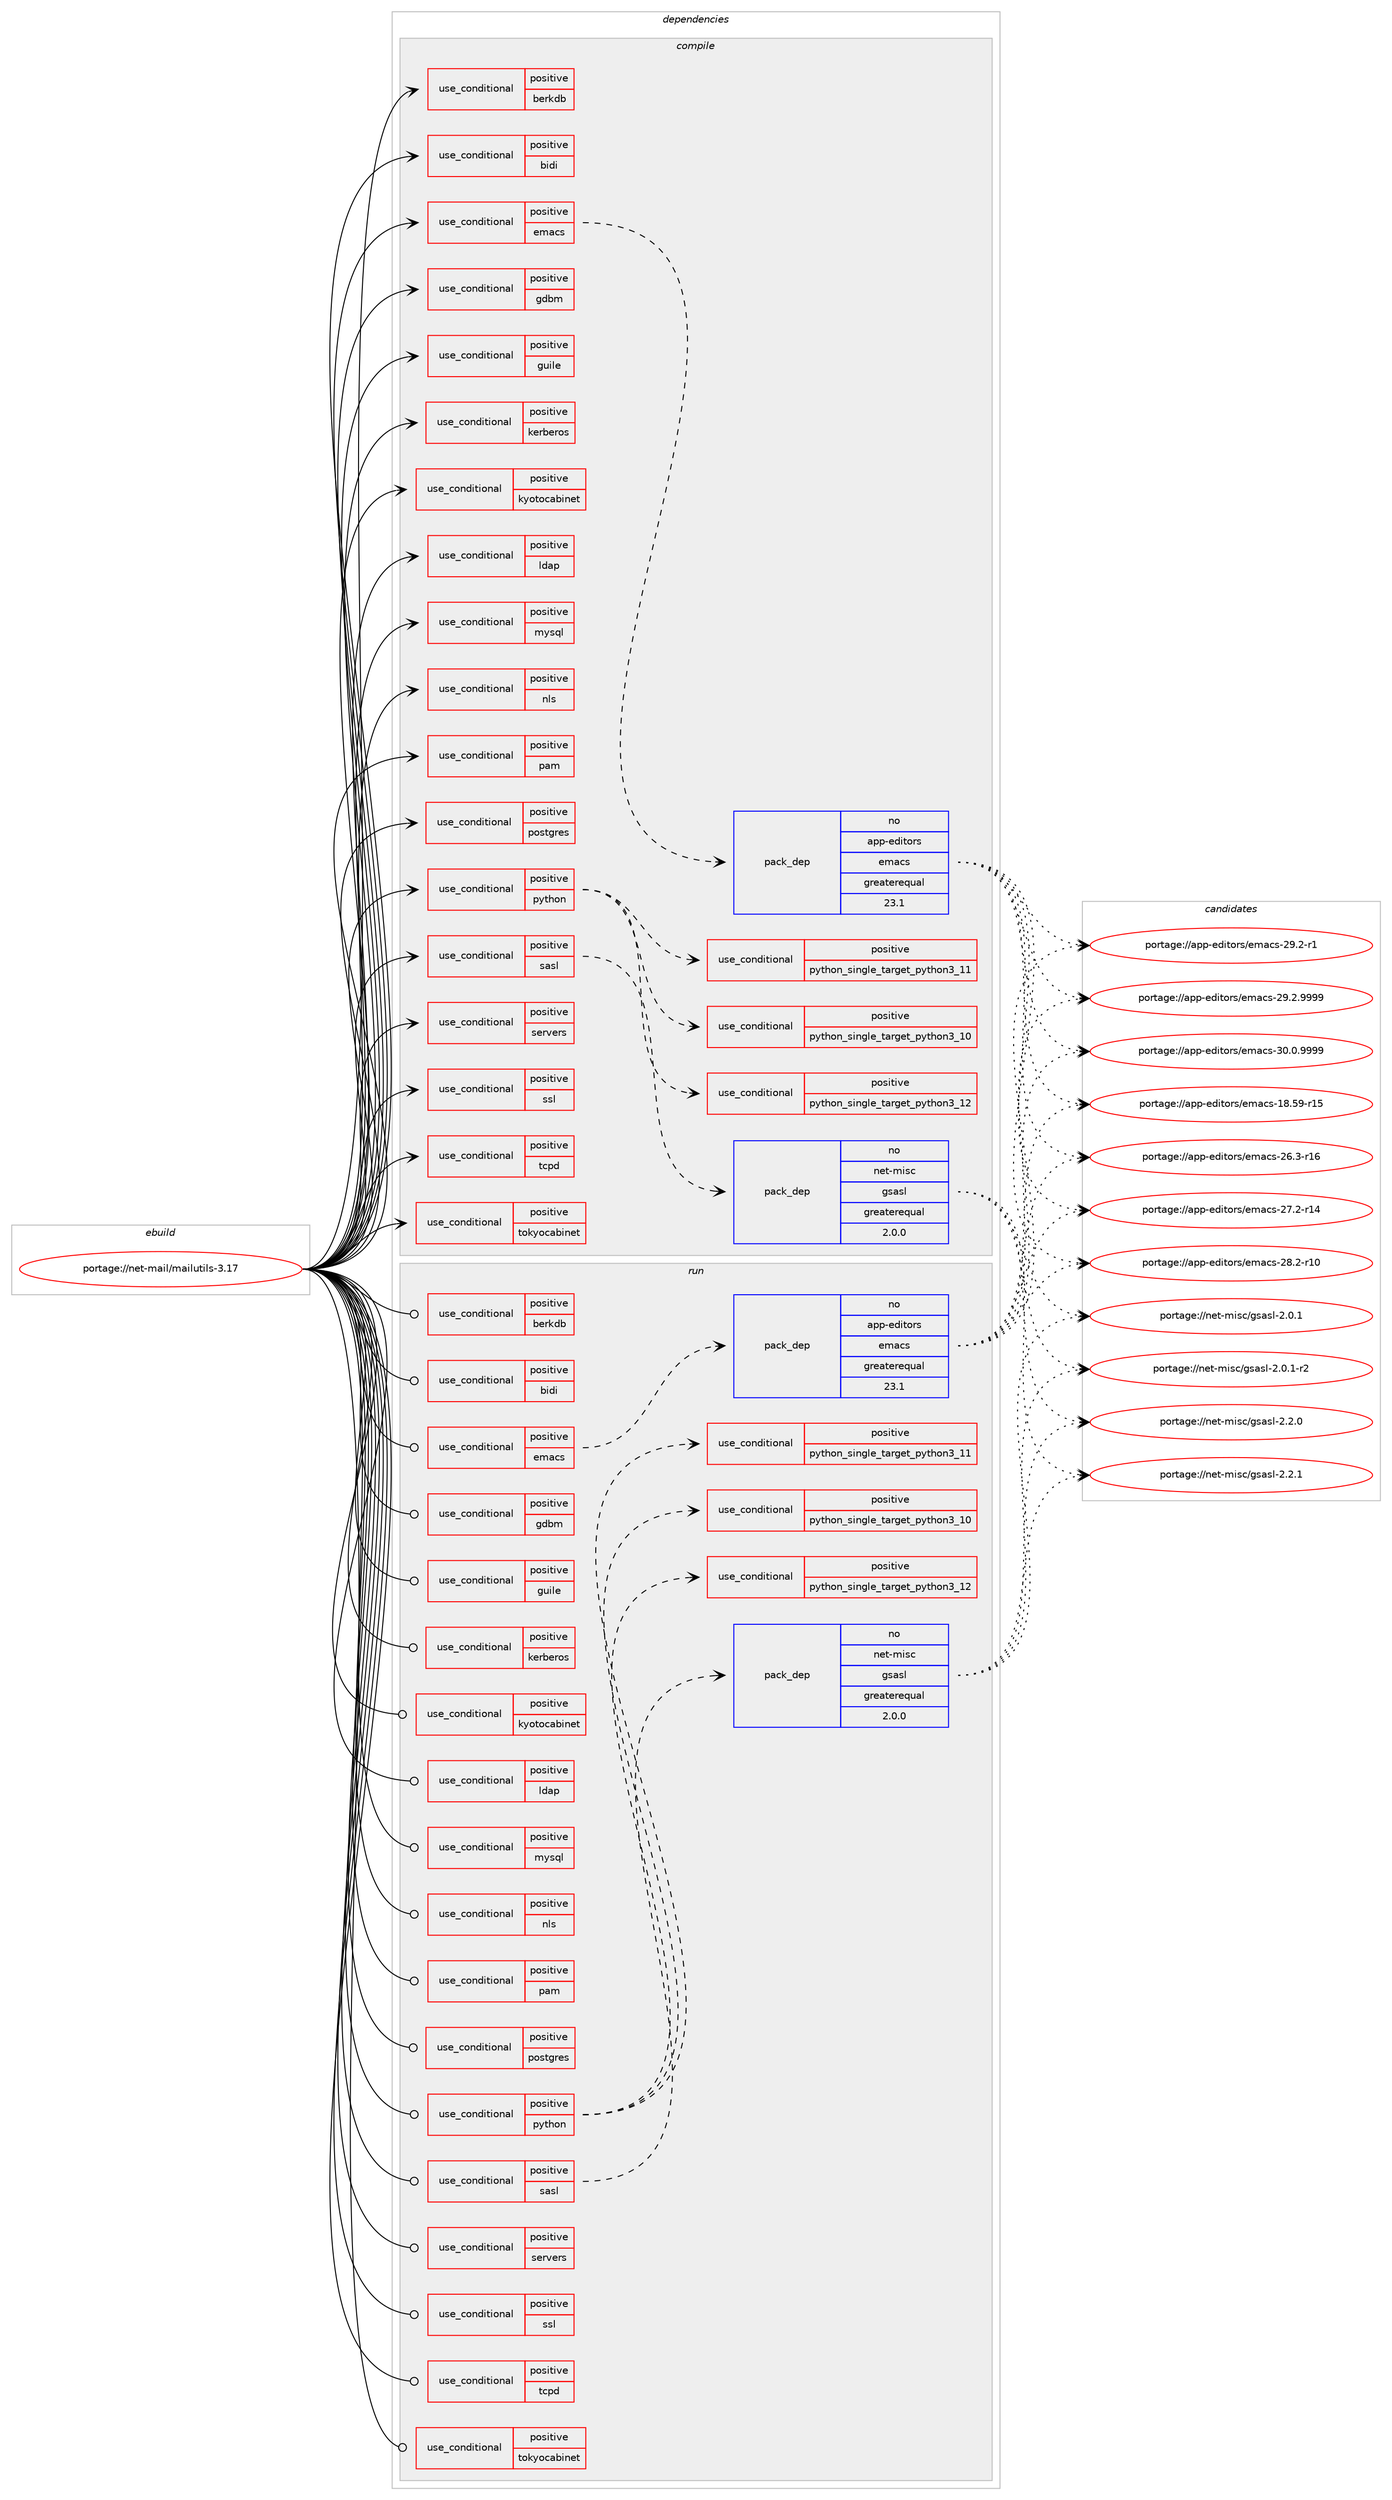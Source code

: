 digraph prolog {

# *************
# Graph options
# *************

newrank=true;
concentrate=true;
compound=true;
graph [rankdir=LR,fontname=Helvetica,fontsize=10,ranksep=1.5];#, ranksep=2.5, nodesep=0.2];
edge  [arrowhead=vee];
node  [fontname=Helvetica,fontsize=10];

# **********
# The ebuild
# **********

subgraph cluster_leftcol {
color=gray;
rank=same;
label=<<i>ebuild</i>>;
id [label="portage://net-mail/mailutils-3.17", color=red, width=4, href="../net-mail/mailutils-3.17.svg"];
}

# ****************
# The dependencies
# ****************

subgraph cluster_midcol {
color=gray;
label=<<i>dependencies</i>>;
subgraph cluster_compile {
fillcolor="#eeeeee";
style=filled;
label=<<i>compile</i>>;
subgraph cond2874 {
dependency4408 [label=<<TABLE BORDER="0" CELLBORDER="1" CELLSPACING="0" CELLPADDING="4"><TR><TD ROWSPAN="3" CELLPADDING="10">use_conditional</TD></TR><TR><TD>positive</TD></TR><TR><TD>berkdb</TD></TR></TABLE>>, shape=none, color=red];
# *** BEGIN UNKNOWN DEPENDENCY TYPE (TODO) ***
# dependency4408 -> package_dependency(portage://net-mail/mailutils-3.17,install,no,sys-libs,db,none,[,,],any_same_slot,[])
# *** END UNKNOWN DEPENDENCY TYPE (TODO) ***

}
id:e -> dependency4408:w [weight=20,style="solid",arrowhead="vee"];
subgraph cond2875 {
dependency4409 [label=<<TABLE BORDER="0" CELLBORDER="1" CELLSPACING="0" CELLPADDING="4"><TR><TD ROWSPAN="3" CELLPADDING="10">use_conditional</TD></TR><TR><TD>positive</TD></TR><TR><TD>bidi</TD></TR></TABLE>>, shape=none, color=red];
# *** BEGIN UNKNOWN DEPENDENCY TYPE (TODO) ***
# dependency4409 -> package_dependency(portage://net-mail/mailutils-3.17,install,no,dev-libs,fribidi,none,[,,],[],[])
# *** END UNKNOWN DEPENDENCY TYPE (TODO) ***

}
id:e -> dependency4409:w [weight=20,style="solid",arrowhead="vee"];
subgraph cond2876 {
dependency4410 [label=<<TABLE BORDER="0" CELLBORDER="1" CELLSPACING="0" CELLPADDING="4"><TR><TD ROWSPAN="3" CELLPADDING="10">use_conditional</TD></TR><TR><TD>positive</TD></TR><TR><TD>emacs</TD></TR></TABLE>>, shape=none, color=red];
subgraph pack1484 {
dependency4411 [label=<<TABLE BORDER="0" CELLBORDER="1" CELLSPACING="0" CELLPADDING="4" WIDTH="220"><TR><TD ROWSPAN="6" CELLPADDING="30">pack_dep</TD></TR><TR><TD WIDTH="110">no</TD></TR><TR><TD>app-editors</TD></TR><TR><TD>emacs</TD></TR><TR><TD>greaterequal</TD></TR><TR><TD>23.1</TD></TR></TABLE>>, shape=none, color=blue];
}
dependency4410:e -> dependency4411:w [weight=20,style="dashed",arrowhead="vee"];
}
id:e -> dependency4410:w [weight=20,style="solid",arrowhead="vee"];
subgraph cond2877 {
dependency4412 [label=<<TABLE BORDER="0" CELLBORDER="1" CELLSPACING="0" CELLPADDING="4"><TR><TD ROWSPAN="3" CELLPADDING="10">use_conditional</TD></TR><TR><TD>positive</TD></TR><TR><TD>gdbm</TD></TR></TABLE>>, shape=none, color=red];
# *** BEGIN UNKNOWN DEPENDENCY TYPE (TODO) ***
# dependency4412 -> package_dependency(portage://net-mail/mailutils-3.17,install,no,sys-libs,gdbm,none,[,,],any_same_slot,[])
# *** END UNKNOWN DEPENDENCY TYPE (TODO) ***

}
id:e -> dependency4412:w [weight=20,style="solid",arrowhead="vee"];
subgraph cond2878 {
dependency4413 [label=<<TABLE BORDER="0" CELLBORDER="1" CELLSPACING="0" CELLPADDING="4"><TR><TD ROWSPAN="3" CELLPADDING="10">use_conditional</TD></TR><TR><TD>positive</TD></TR><TR><TD>guile</TD></TR></TABLE>>, shape=none, color=red];
# *** BEGIN UNKNOWN DEPENDENCY TYPE (TODO) ***
# dependency4413 -> package_dependency(portage://net-mail/mailutils-3.17,install,no,dev-scheme,guile,none,[,,],[slot(12),subslot(2.2-1)],[])
# *** END UNKNOWN DEPENDENCY TYPE (TODO) ***

}
id:e -> dependency4413:w [weight=20,style="solid",arrowhead="vee"];
subgraph cond2879 {
dependency4414 [label=<<TABLE BORDER="0" CELLBORDER="1" CELLSPACING="0" CELLPADDING="4"><TR><TD ROWSPAN="3" CELLPADDING="10">use_conditional</TD></TR><TR><TD>positive</TD></TR><TR><TD>kerberos</TD></TR></TABLE>>, shape=none, color=red];
# *** BEGIN UNKNOWN DEPENDENCY TYPE (TODO) ***
# dependency4414 -> package_dependency(portage://net-mail/mailutils-3.17,install,no,virtual,krb5,none,[,,],[],[])
# *** END UNKNOWN DEPENDENCY TYPE (TODO) ***

}
id:e -> dependency4414:w [weight=20,style="solid",arrowhead="vee"];
subgraph cond2880 {
dependency4415 [label=<<TABLE BORDER="0" CELLBORDER="1" CELLSPACING="0" CELLPADDING="4"><TR><TD ROWSPAN="3" CELLPADDING="10">use_conditional</TD></TR><TR><TD>positive</TD></TR><TR><TD>kyotocabinet</TD></TR></TABLE>>, shape=none, color=red];
# *** BEGIN UNKNOWN DEPENDENCY TYPE (TODO) ***
# dependency4415 -> package_dependency(portage://net-mail/mailutils-3.17,install,no,dev-db,kyotocabinet,none,[,,],[],[])
# *** END UNKNOWN DEPENDENCY TYPE (TODO) ***

}
id:e -> dependency4415:w [weight=20,style="solid",arrowhead="vee"];
subgraph cond2881 {
dependency4416 [label=<<TABLE BORDER="0" CELLBORDER="1" CELLSPACING="0" CELLPADDING="4"><TR><TD ROWSPAN="3" CELLPADDING="10">use_conditional</TD></TR><TR><TD>positive</TD></TR><TR><TD>ldap</TD></TR></TABLE>>, shape=none, color=red];
# *** BEGIN UNKNOWN DEPENDENCY TYPE (TODO) ***
# dependency4416 -> package_dependency(portage://net-mail/mailutils-3.17,install,no,net-nds,openldap,none,[,,],any_same_slot,[])
# *** END UNKNOWN DEPENDENCY TYPE (TODO) ***

}
id:e -> dependency4416:w [weight=20,style="solid",arrowhead="vee"];
subgraph cond2882 {
dependency4417 [label=<<TABLE BORDER="0" CELLBORDER="1" CELLSPACING="0" CELLPADDING="4"><TR><TD ROWSPAN="3" CELLPADDING="10">use_conditional</TD></TR><TR><TD>positive</TD></TR><TR><TD>mysql</TD></TR></TABLE>>, shape=none, color=red];
# *** BEGIN UNKNOWN DEPENDENCY TYPE (TODO) ***
# dependency4417 -> package_dependency(portage://net-mail/mailutils-3.17,install,no,dev-db,mysql-connector-c,none,[,,],any_same_slot,[])
# *** END UNKNOWN DEPENDENCY TYPE (TODO) ***

}
id:e -> dependency4417:w [weight=20,style="solid",arrowhead="vee"];
subgraph cond2883 {
dependency4418 [label=<<TABLE BORDER="0" CELLBORDER="1" CELLSPACING="0" CELLPADDING="4"><TR><TD ROWSPAN="3" CELLPADDING="10">use_conditional</TD></TR><TR><TD>positive</TD></TR><TR><TD>nls</TD></TR></TABLE>>, shape=none, color=red];
# *** BEGIN UNKNOWN DEPENDENCY TYPE (TODO) ***
# dependency4418 -> package_dependency(portage://net-mail/mailutils-3.17,install,no,sys-devel,gettext,none,[,,],[],[])
# *** END UNKNOWN DEPENDENCY TYPE (TODO) ***

}
id:e -> dependency4418:w [weight=20,style="solid",arrowhead="vee"];
subgraph cond2884 {
dependency4419 [label=<<TABLE BORDER="0" CELLBORDER="1" CELLSPACING="0" CELLPADDING="4"><TR><TD ROWSPAN="3" CELLPADDING="10">use_conditional</TD></TR><TR><TD>positive</TD></TR><TR><TD>pam</TD></TR></TABLE>>, shape=none, color=red];
# *** BEGIN UNKNOWN DEPENDENCY TYPE (TODO) ***
# dependency4419 -> package_dependency(portage://net-mail/mailutils-3.17,install,no,sys-libs,pam,none,[,,],any_same_slot,[])
# *** END UNKNOWN DEPENDENCY TYPE (TODO) ***

}
id:e -> dependency4419:w [weight=20,style="solid",arrowhead="vee"];
subgraph cond2885 {
dependency4420 [label=<<TABLE BORDER="0" CELLBORDER="1" CELLSPACING="0" CELLPADDING="4"><TR><TD ROWSPAN="3" CELLPADDING="10">use_conditional</TD></TR><TR><TD>positive</TD></TR><TR><TD>postgres</TD></TR></TABLE>>, shape=none, color=red];
# *** BEGIN UNKNOWN DEPENDENCY TYPE (TODO) ***
# dependency4420 -> package_dependency(portage://net-mail/mailutils-3.17,install,no,dev-db,postgresql,none,[,,],any_same_slot,[])
# *** END UNKNOWN DEPENDENCY TYPE (TODO) ***

}
id:e -> dependency4420:w [weight=20,style="solid",arrowhead="vee"];
subgraph cond2886 {
dependency4421 [label=<<TABLE BORDER="0" CELLBORDER="1" CELLSPACING="0" CELLPADDING="4"><TR><TD ROWSPAN="3" CELLPADDING="10">use_conditional</TD></TR><TR><TD>positive</TD></TR><TR><TD>python</TD></TR></TABLE>>, shape=none, color=red];
subgraph cond2887 {
dependency4422 [label=<<TABLE BORDER="0" CELLBORDER="1" CELLSPACING="0" CELLPADDING="4"><TR><TD ROWSPAN="3" CELLPADDING="10">use_conditional</TD></TR><TR><TD>positive</TD></TR><TR><TD>python_single_target_python3_10</TD></TR></TABLE>>, shape=none, color=red];
# *** BEGIN UNKNOWN DEPENDENCY TYPE (TODO) ***
# dependency4422 -> package_dependency(portage://net-mail/mailutils-3.17,install,no,dev-lang,python,none,[,,],[slot(3.10)],[])
# *** END UNKNOWN DEPENDENCY TYPE (TODO) ***

}
dependency4421:e -> dependency4422:w [weight=20,style="dashed",arrowhead="vee"];
subgraph cond2888 {
dependency4423 [label=<<TABLE BORDER="0" CELLBORDER="1" CELLSPACING="0" CELLPADDING="4"><TR><TD ROWSPAN="3" CELLPADDING="10">use_conditional</TD></TR><TR><TD>positive</TD></TR><TR><TD>python_single_target_python3_11</TD></TR></TABLE>>, shape=none, color=red];
# *** BEGIN UNKNOWN DEPENDENCY TYPE (TODO) ***
# dependency4423 -> package_dependency(portage://net-mail/mailutils-3.17,install,no,dev-lang,python,none,[,,],[slot(3.11)],[])
# *** END UNKNOWN DEPENDENCY TYPE (TODO) ***

}
dependency4421:e -> dependency4423:w [weight=20,style="dashed",arrowhead="vee"];
subgraph cond2889 {
dependency4424 [label=<<TABLE BORDER="0" CELLBORDER="1" CELLSPACING="0" CELLPADDING="4"><TR><TD ROWSPAN="3" CELLPADDING="10">use_conditional</TD></TR><TR><TD>positive</TD></TR><TR><TD>python_single_target_python3_12</TD></TR></TABLE>>, shape=none, color=red];
# *** BEGIN UNKNOWN DEPENDENCY TYPE (TODO) ***
# dependency4424 -> package_dependency(portage://net-mail/mailutils-3.17,install,no,dev-lang,python,none,[,,],[slot(3.12)],[])
# *** END UNKNOWN DEPENDENCY TYPE (TODO) ***

}
dependency4421:e -> dependency4424:w [weight=20,style="dashed",arrowhead="vee"];
}
id:e -> dependency4421:w [weight=20,style="solid",arrowhead="vee"];
subgraph cond2890 {
dependency4425 [label=<<TABLE BORDER="0" CELLBORDER="1" CELLSPACING="0" CELLPADDING="4"><TR><TD ROWSPAN="3" CELLPADDING="10">use_conditional</TD></TR><TR><TD>positive</TD></TR><TR><TD>sasl</TD></TR></TABLE>>, shape=none, color=red];
subgraph pack1485 {
dependency4426 [label=<<TABLE BORDER="0" CELLBORDER="1" CELLSPACING="0" CELLPADDING="4" WIDTH="220"><TR><TD ROWSPAN="6" CELLPADDING="30">pack_dep</TD></TR><TR><TD WIDTH="110">no</TD></TR><TR><TD>net-misc</TD></TR><TR><TD>gsasl</TD></TR><TR><TD>greaterequal</TD></TR><TR><TD>2.0.0</TD></TR></TABLE>>, shape=none, color=blue];
}
dependency4425:e -> dependency4426:w [weight=20,style="dashed",arrowhead="vee"];
}
id:e -> dependency4425:w [weight=20,style="solid",arrowhead="vee"];
subgraph cond2891 {
dependency4427 [label=<<TABLE BORDER="0" CELLBORDER="1" CELLSPACING="0" CELLPADDING="4"><TR><TD ROWSPAN="3" CELLPADDING="10">use_conditional</TD></TR><TR><TD>positive</TD></TR><TR><TD>servers</TD></TR></TABLE>>, shape=none, color=red];
# *** BEGIN UNKNOWN DEPENDENCY TYPE (TODO) ***
# dependency4427 -> package_dependency(portage://net-mail/mailutils-3.17,install,no,virtual,libiconv,none,[,,],[],[])
# *** END UNKNOWN DEPENDENCY TYPE (TODO) ***

# *** BEGIN UNKNOWN DEPENDENCY TYPE (TODO) ***
# dependency4427 -> package_dependency(portage://net-mail/mailutils-3.17,install,no,dev-libs,libunistring,none,[,,],any_same_slot,[])
# *** END UNKNOWN DEPENDENCY TYPE (TODO) ***

}
id:e -> dependency4427:w [weight=20,style="solid",arrowhead="vee"];
subgraph cond2892 {
dependency4428 [label=<<TABLE BORDER="0" CELLBORDER="1" CELLSPACING="0" CELLPADDING="4"><TR><TD ROWSPAN="3" CELLPADDING="10">use_conditional</TD></TR><TR><TD>positive</TD></TR><TR><TD>ssl</TD></TR></TABLE>>, shape=none, color=red];
# *** BEGIN UNKNOWN DEPENDENCY TYPE (TODO) ***
# dependency4428 -> package_dependency(portage://net-mail/mailutils-3.17,install,no,net-libs,gnutls,none,[,,],any_same_slot,[])
# *** END UNKNOWN DEPENDENCY TYPE (TODO) ***

}
id:e -> dependency4428:w [weight=20,style="solid",arrowhead="vee"];
subgraph cond2893 {
dependency4429 [label=<<TABLE BORDER="0" CELLBORDER="1" CELLSPACING="0" CELLPADDING="4"><TR><TD ROWSPAN="3" CELLPADDING="10">use_conditional</TD></TR><TR><TD>positive</TD></TR><TR><TD>tcpd</TD></TR></TABLE>>, shape=none, color=red];
# *** BEGIN UNKNOWN DEPENDENCY TYPE (TODO) ***
# dependency4429 -> package_dependency(portage://net-mail/mailutils-3.17,install,no,sys-apps,tcp-wrappers,none,[,,],[],[])
# *** END UNKNOWN DEPENDENCY TYPE (TODO) ***

}
id:e -> dependency4429:w [weight=20,style="solid",arrowhead="vee"];
subgraph cond2894 {
dependency4430 [label=<<TABLE BORDER="0" CELLBORDER="1" CELLSPACING="0" CELLPADDING="4"><TR><TD ROWSPAN="3" CELLPADDING="10">use_conditional</TD></TR><TR><TD>positive</TD></TR><TR><TD>tokyocabinet</TD></TR></TABLE>>, shape=none, color=red];
# *** BEGIN UNKNOWN DEPENDENCY TYPE (TODO) ***
# dependency4430 -> package_dependency(portage://net-mail/mailutils-3.17,install,no,dev-db,tokyocabinet,none,[,,],[],[])
# *** END UNKNOWN DEPENDENCY TYPE (TODO) ***

}
id:e -> dependency4430:w [weight=20,style="solid",arrowhead="vee"];
# *** BEGIN UNKNOWN DEPENDENCY TYPE (TODO) ***
# id -> package_dependency(portage://net-mail/mailutils-3.17,install,no,dev-libs,libltdl,none,[,,],[slot(0)],[])
# *** END UNKNOWN DEPENDENCY TYPE (TODO) ***

# *** BEGIN UNKNOWN DEPENDENCY TYPE (TODO) ***
# id -> package_dependency(portage://net-mail/mailutils-3.17,install,no,sys-libs,ncurses,none,[,,],any_same_slot,[])
# *** END UNKNOWN DEPENDENCY TYPE (TODO) ***

# *** BEGIN UNKNOWN DEPENDENCY TYPE (TODO) ***
# id -> package_dependency(portage://net-mail/mailutils-3.17,install,no,sys-libs,readline,none,[,,],any_same_slot,[])
# *** END UNKNOWN DEPENDENCY TYPE (TODO) ***

# *** BEGIN UNKNOWN DEPENDENCY TYPE (TODO) ***
# id -> package_dependency(portage://net-mail/mailutils-3.17,install,no,virtual,libcrypt,none,[,,],any_same_slot,[])
# *** END UNKNOWN DEPENDENCY TYPE (TODO) ***

# *** BEGIN UNKNOWN DEPENDENCY TYPE (TODO) ***
# id -> package_dependency(portage://net-mail/mailutils-3.17,install,no,virtual,mta,none,[,,],[],[])
# *** END UNKNOWN DEPENDENCY TYPE (TODO) ***

# *** BEGIN UNKNOWN DEPENDENCY TYPE (TODO) ***
# id -> package_dependency(portage://net-mail/mailutils-3.17,install,weak,mail-client,mailx,none,[,,],[],[])
# *** END UNKNOWN DEPENDENCY TYPE (TODO) ***

# *** BEGIN UNKNOWN DEPENDENCY TYPE (TODO) ***
# id -> package_dependency(portage://net-mail/mailutils-3.17,install,weak,mail-filter,libsieve,none,[,,],[],[])
# *** END UNKNOWN DEPENDENCY TYPE (TODO) ***

}
subgraph cluster_compileandrun {
fillcolor="#eeeeee";
style=filled;
label=<<i>compile and run</i>>;
}
subgraph cluster_run {
fillcolor="#eeeeee";
style=filled;
label=<<i>run</i>>;
subgraph cond2895 {
dependency4431 [label=<<TABLE BORDER="0" CELLBORDER="1" CELLSPACING="0" CELLPADDING="4"><TR><TD ROWSPAN="3" CELLPADDING="10">use_conditional</TD></TR><TR><TD>positive</TD></TR><TR><TD>berkdb</TD></TR></TABLE>>, shape=none, color=red];
# *** BEGIN UNKNOWN DEPENDENCY TYPE (TODO) ***
# dependency4431 -> package_dependency(portage://net-mail/mailutils-3.17,run,no,sys-libs,db,none,[,,],any_same_slot,[])
# *** END UNKNOWN DEPENDENCY TYPE (TODO) ***

}
id:e -> dependency4431:w [weight=20,style="solid",arrowhead="odot"];
subgraph cond2896 {
dependency4432 [label=<<TABLE BORDER="0" CELLBORDER="1" CELLSPACING="0" CELLPADDING="4"><TR><TD ROWSPAN="3" CELLPADDING="10">use_conditional</TD></TR><TR><TD>positive</TD></TR><TR><TD>bidi</TD></TR></TABLE>>, shape=none, color=red];
# *** BEGIN UNKNOWN DEPENDENCY TYPE (TODO) ***
# dependency4432 -> package_dependency(portage://net-mail/mailutils-3.17,run,no,dev-libs,fribidi,none,[,,],[],[])
# *** END UNKNOWN DEPENDENCY TYPE (TODO) ***

}
id:e -> dependency4432:w [weight=20,style="solid",arrowhead="odot"];
subgraph cond2897 {
dependency4433 [label=<<TABLE BORDER="0" CELLBORDER="1" CELLSPACING="0" CELLPADDING="4"><TR><TD ROWSPAN="3" CELLPADDING="10">use_conditional</TD></TR><TR><TD>positive</TD></TR><TR><TD>emacs</TD></TR></TABLE>>, shape=none, color=red];
subgraph pack1486 {
dependency4434 [label=<<TABLE BORDER="0" CELLBORDER="1" CELLSPACING="0" CELLPADDING="4" WIDTH="220"><TR><TD ROWSPAN="6" CELLPADDING="30">pack_dep</TD></TR><TR><TD WIDTH="110">no</TD></TR><TR><TD>app-editors</TD></TR><TR><TD>emacs</TD></TR><TR><TD>greaterequal</TD></TR><TR><TD>23.1</TD></TR></TABLE>>, shape=none, color=blue];
}
dependency4433:e -> dependency4434:w [weight=20,style="dashed",arrowhead="vee"];
}
id:e -> dependency4433:w [weight=20,style="solid",arrowhead="odot"];
subgraph cond2898 {
dependency4435 [label=<<TABLE BORDER="0" CELLBORDER="1" CELLSPACING="0" CELLPADDING="4"><TR><TD ROWSPAN="3" CELLPADDING="10">use_conditional</TD></TR><TR><TD>positive</TD></TR><TR><TD>gdbm</TD></TR></TABLE>>, shape=none, color=red];
# *** BEGIN UNKNOWN DEPENDENCY TYPE (TODO) ***
# dependency4435 -> package_dependency(portage://net-mail/mailutils-3.17,run,no,sys-libs,gdbm,none,[,,],any_same_slot,[])
# *** END UNKNOWN DEPENDENCY TYPE (TODO) ***

}
id:e -> dependency4435:w [weight=20,style="solid",arrowhead="odot"];
subgraph cond2899 {
dependency4436 [label=<<TABLE BORDER="0" CELLBORDER="1" CELLSPACING="0" CELLPADDING="4"><TR><TD ROWSPAN="3" CELLPADDING="10">use_conditional</TD></TR><TR><TD>positive</TD></TR><TR><TD>guile</TD></TR></TABLE>>, shape=none, color=red];
# *** BEGIN UNKNOWN DEPENDENCY TYPE (TODO) ***
# dependency4436 -> package_dependency(portage://net-mail/mailutils-3.17,run,no,dev-scheme,guile,none,[,,],[slot(12),subslot(2.2-1)],[])
# *** END UNKNOWN DEPENDENCY TYPE (TODO) ***

}
id:e -> dependency4436:w [weight=20,style="solid",arrowhead="odot"];
subgraph cond2900 {
dependency4437 [label=<<TABLE BORDER="0" CELLBORDER="1" CELLSPACING="0" CELLPADDING="4"><TR><TD ROWSPAN="3" CELLPADDING="10">use_conditional</TD></TR><TR><TD>positive</TD></TR><TR><TD>kerberos</TD></TR></TABLE>>, shape=none, color=red];
# *** BEGIN UNKNOWN DEPENDENCY TYPE (TODO) ***
# dependency4437 -> package_dependency(portage://net-mail/mailutils-3.17,run,no,virtual,krb5,none,[,,],[],[])
# *** END UNKNOWN DEPENDENCY TYPE (TODO) ***

}
id:e -> dependency4437:w [weight=20,style="solid",arrowhead="odot"];
subgraph cond2901 {
dependency4438 [label=<<TABLE BORDER="0" CELLBORDER="1" CELLSPACING="0" CELLPADDING="4"><TR><TD ROWSPAN="3" CELLPADDING="10">use_conditional</TD></TR><TR><TD>positive</TD></TR><TR><TD>kyotocabinet</TD></TR></TABLE>>, shape=none, color=red];
# *** BEGIN UNKNOWN DEPENDENCY TYPE (TODO) ***
# dependency4438 -> package_dependency(portage://net-mail/mailutils-3.17,run,no,dev-db,kyotocabinet,none,[,,],[],[])
# *** END UNKNOWN DEPENDENCY TYPE (TODO) ***

}
id:e -> dependency4438:w [weight=20,style="solid",arrowhead="odot"];
subgraph cond2902 {
dependency4439 [label=<<TABLE BORDER="0" CELLBORDER="1" CELLSPACING="0" CELLPADDING="4"><TR><TD ROWSPAN="3" CELLPADDING="10">use_conditional</TD></TR><TR><TD>positive</TD></TR><TR><TD>ldap</TD></TR></TABLE>>, shape=none, color=red];
# *** BEGIN UNKNOWN DEPENDENCY TYPE (TODO) ***
# dependency4439 -> package_dependency(portage://net-mail/mailutils-3.17,run,no,net-nds,openldap,none,[,,],any_same_slot,[])
# *** END UNKNOWN DEPENDENCY TYPE (TODO) ***

}
id:e -> dependency4439:w [weight=20,style="solid",arrowhead="odot"];
subgraph cond2903 {
dependency4440 [label=<<TABLE BORDER="0" CELLBORDER="1" CELLSPACING="0" CELLPADDING="4"><TR><TD ROWSPAN="3" CELLPADDING="10">use_conditional</TD></TR><TR><TD>positive</TD></TR><TR><TD>mysql</TD></TR></TABLE>>, shape=none, color=red];
# *** BEGIN UNKNOWN DEPENDENCY TYPE (TODO) ***
# dependency4440 -> package_dependency(portage://net-mail/mailutils-3.17,run,no,dev-db,mysql-connector-c,none,[,,],any_same_slot,[])
# *** END UNKNOWN DEPENDENCY TYPE (TODO) ***

}
id:e -> dependency4440:w [weight=20,style="solid",arrowhead="odot"];
subgraph cond2904 {
dependency4441 [label=<<TABLE BORDER="0" CELLBORDER="1" CELLSPACING="0" CELLPADDING="4"><TR><TD ROWSPAN="3" CELLPADDING="10">use_conditional</TD></TR><TR><TD>positive</TD></TR><TR><TD>nls</TD></TR></TABLE>>, shape=none, color=red];
# *** BEGIN UNKNOWN DEPENDENCY TYPE (TODO) ***
# dependency4441 -> package_dependency(portage://net-mail/mailutils-3.17,run,no,sys-devel,gettext,none,[,,],[],[])
# *** END UNKNOWN DEPENDENCY TYPE (TODO) ***

}
id:e -> dependency4441:w [weight=20,style="solid",arrowhead="odot"];
subgraph cond2905 {
dependency4442 [label=<<TABLE BORDER="0" CELLBORDER="1" CELLSPACING="0" CELLPADDING="4"><TR><TD ROWSPAN="3" CELLPADDING="10">use_conditional</TD></TR><TR><TD>positive</TD></TR><TR><TD>pam</TD></TR></TABLE>>, shape=none, color=red];
# *** BEGIN UNKNOWN DEPENDENCY TYPE (TODO) ***
# dependency4442 -> package_dependency(portage://net-mail/mailutils-3.17,run,no,sys-libs,pam,none,[,,],any_same_slot,[])
# *** END UNKNOWN DEPENDENCY TYPE (TODO) ***

}
id:e -> dependency4442:w [weight=20,style="solid",arrowhead="odot"];
subgraph cond2906 {
dependency4443 [label=<<TABLE BORDER="0" CELLBORDER="1" CELLSPACING="0" CELLPADDING="4"><TR><TD ROWSPAN="3" CELLPADDING="10">use_conditional</TD></TR><TR><TD>positive</TD></TR><TR><TD>postgres</TD></TR></TABLE>>, shape=none, color=red];
# *** BEGIN UNKNOWN DEPENDENCY TYPE (TODO) ***
# dependency4443 -> package_dependency(portage://net-mail/mailutils-3.17,run,no,dev-db,postgresql,none,[,,],any_same_slot,[])
# *** END UNKNOWN DEPENDENCY TYPE (TODO) ***

}
id:e -> dependency4443:w [weight=20,style="solid",arrowhead="odot"];
subgraph cond2907 {
dependency4444 [label=<<TABLE BORDER="0" CELLBORDER="1" CELLSPACING="0" CELLPADDING="4"><TR><TD ROWSPAN="3" CELLPADDING="10">use_conditional</TD></TR><TR><TD>positive</TD></TR><TR><TD>python</TD></TR></TABLE>>, shape=none, color=red];
subgraph cond2908 {
dependency4445 [label=<<TABLE BORDER="0" CELLBORDER="1" CELLSPACING="0" CELLPADDING="4"><TR><TD ROWSPAN="3" CELLPADDING="10">use_conditional</TD></TR><TR><TD>positive</TD></TR><TR><TD>python_single_target_python3_10</TD></TR></TABLE>>, shape=none, color=red];
# *** BEGIN UNKNOWN DEPENDENCY TYPE (TODO) ***
# dependency4445 -> package_dependency(portage://net-mail/mailutils-3.17,run,no,dev-lang,python,none,[,,],[slot(3.10)],[])
# *** END UNKNOWN DEPENDENCY TYPE (TODO) ***

}
dependency4444:e -> dependency4445:w [weight=20,style="dashed",arrowhead="vee"];
subgraph cond2909 {
dependency4446 [label=<<TABLE BORDER="0" CELLBORDER="1" CELLSPACING="0" CELLPADDING="4"><TR><TD ROWSPAN="3" CELLPADDING="10">use_conditional</TD></TR><TR><TD>positive</TD></TR><TR><TD>python_single_target_python3_11</TD></TR></TABLE>>, shape=none, color=red];
# *** BEGIN UNKNOWN DEPENDENCY TYPE (TODO) ***
# dependency4446 -> package_dependency(portage://net-mail/mailutils-3.17,run,no,dev-lang,python,none,[,,],[slot(3.11)],[])
# *** END UNKNOWN DEPENDENCY TYPE (TODO) ***

}
dependency4444:e -> dependency4446:w [weight=20,style="dashed",arrowhead="vee"];
subgraph cond2910 {
dependency4447 [label=<<TABLE BORDER="0" CELLBORDER="1" CELLSPACING="0" CELLPADDING="4"><TR><TD ROWSPAN="3" CELLPADDING="10">use_conditional</TD></TR><TR><TD>positive</TD></TR><TR><TD>python_single_target_python3_12</TD></TR></TABLE>>, shape=none, color=red];
# *** BEGIN UNKNOWN DEPENDENCY TYPE (TODO) ***
# dependency4447 -> package_dependency(portage://net-mail/mailutils-3.17,run,no,dev-lang,python,none,[,,],[slot(3.12)],[])
# *** END UNKNOWN DEPENDENCY TYPE (TODO) ***

}
dependency4444:e -> dependency4447:w [weight=20,style="dashed",arrowhead="vee"];
}
id:e -> dependency4444:w [weight=20,style="solid",arrowhead="odot"];
subgraph cond2911 {
dependency4448 [label=<<TABLE BORDER="0" CELLBORDER="1" CELLSPACING="0" CELLPADDING="4"><TR><TD ROWSPAN="3" CELLPADDING="10">use_conditional</TD></TR><TR><TD>positive</TD></TR><TR><TD>sasl</TD></TR></TABLE>>, shape=none, color=red];
subgraph pack1487 {
dependency4449 [label=<<TABLE BORDER="0" CELLBORDER="1" CELLSPACING="0" CELLPADDING="4" WIDTH="220"><TR><TD ROWSPAN="6" CELLPADDING="30">pack_dep</TD></TR><TR><TD WIDTH="110">no</TD></TR><TR><TD>net-misc</TD></TR><TR><TD>gsasl</TD></TR><TR><TD>greaterequal</TD></TR><TR><TD>2.0.0</TD></TR></TABLE>>, shape=none, color=blue];
}
dependency4448:e -> dependency4449:w [weight=20,style="dashed",arrowhead="vee"];
}
id:e -> dependency4448:w [weight=20,style="solid",arrowhead="odot"];
subgraph cond2912 {
dependency4450 [label=<<TABLE BORDER="0" CELLBORDER="1" CELLSPACING="0" CELLPADDING="4"><TR><TD ROWSPAN="3" CELLPADDING="10">use_conditional</TD></TR><TR><TD>positive</TD></TR><TR><TD>servers</TD></TR></TABLE>>, shape=none, color=red];
# *** BEGIN UNKNOWN DEPENDENCY TYPE (TODO) ***
# dependency4450 -> package_dependency(portage://net-mail/mailutils-3.17,run,no,virtual,libiconv,none,[,,],[],[])
# *** END UNKNOWN DEPENDENCY TYPE (TODO) ***

# *** BEGIN UNKNOWN DEPENDENCY TYPE (TODO) ***
# dependency4450 -> package_dependency(portage://net-mail/mailutils-3.17,run,no,dev-libs,libunistring,none,[,,],any_same_slot,[])
# *** END UNKNOWN DEPENDENCY TYPE (TODO) ***

}
id:e -> dependency4450:w [weight=20,style="solid",arrowhead="odot"];
subgraph cond2913 {
dependency4451 [label=<<TABLE BORDER="0" CELLBORDER="1" CELLSPACING="0" CELLPADDING="4"><TR><TD ROWSPAN="3" CELLPADDING="10">use_conditional</TD></TR><TR><TD>positive</TD></TR><TR><TD>ssl</TD></TR></TABLE>>, shape=none, color=red];
# *** BEGIN UNKNOWN DEPENDENCY TYPE (TODO) ***
# dependency4451 -> package_dependency(portage://net-mail/mailutils-3.17,run,no,net-libs,gnutls,none,[,,],any_same_slot,[])
# *** END UNKNOWN DEPENDENCY TYPE (TODO) ***

}
id:e -> dependency4451:w [weight=20,style="solid",arrowhead="odot"];
subgraph cond2914 {
dependency4452 [label=<<TABLE BORDER="0" CELLBORDER="1" CELLSPACING="0" CELLPADDING="4"><TR><TD ROWSPAN="3" CELLPADDING="10">use_conditional</TD></TR><TR><TD>positive</TD></TR><TR><TD>tcpd</TD></TR></TABLE>>, shape=none, color=red];
# *** BEGIN UNKNOWN DEPENDENCY TYPE (TODO) ***
# dependency4452 -> package_dependency(portage://net-mail/mailutils-3.17,run,no,sys-apps,tcp-wrappers,none,[,,],[],[])
# *** END UNKNOWN DEPENDENCY TYPE (TODO) ***

}
id:e -> dependency4452:w [weight=20,style="solid",arrowhead="odot"];
subgraph cond2915 {
dependency4453 [label=<<TABLE BORDER="0" CELLBORDER="1" CELLSPACING="0" CELLPADDING="4"><TR><TD ROWSPAN="3" CELLPADDING="10">use_conditional</TD></TR><TR><TD>positive</TD></TR><TR><TD>tokyocabinet</TD></TR></TABLE>>, shape=none, color=red];
# *** BEGIN UNKNOWN DEPENDENCY TYPE (TODO) ***
# dependency4453 -> package_dependency(portage://net-mail/mailutils-3.17,run,no,dev-db,tokyocabinet,none,[,,],[],[])
# *** END UNKNOWN DEPENDENCY TYPE (TODO) ***

}
id:e -> dependency4453:w [weight=20,style="solid",arrowhead="odot"];
# *** BEGIN UNKNOWN DEPENDENCY TYPE (TODO) ***
# id -> package_dependency(portage://net-mail/mailutils-3.17,run,no,dev-libs,libltdl,none,[,,],[slot(0)],[])
# *** END UNKNOWN DEPENDENCY TYPE (TODO) ***

# *** BEGIN UNKNOWN DEPENDENCY TYPE (TODO) ***
# id -> package_dependency(portage://net-mail/mailutils-3.17,run,no,sys-libs,ncurses,none,[,,],any_same_slot,[])
# *** END UNKNOWN DEPENDENCY TYPE (TODO) ***

# *** BEGIN UNKNOWN DEPENDENCY TYPE (TODO) ***
# id -> package_dependency(portage://net-mail/mailutils-3.17,run,no,sys-libs,readline,none,[,,],any_same_slot,[])
# *** END UNKNOWN DEPENDENCY TYPE (TODO) ***

# *** BEGIN UNKNOWN DEPENDENCY TYPE (TODO) ***
# id -> package_dependency(portage://net-mail/mailutils-3.17,run,no,virtual,libcrypt,none,[,,],any_same_slot,[])
# *** END UNKNOWN DEPENDENCY TYPE (TODO) ***

# *** BEGIN UNKNOWN DEPENDENCY TYPE (TODO) ***
# id -> package_dependency(portage://net-mail/mailutils-3.17,run,no,virtual,mta,none,[,,],[],[])
# *** END UNKNOWN DEPENDENCY TYPE (TODO) ***

# *** BEGIN UNKNOWN DEPENDENCY TYPE (TODO) ***
# id -> package_dependency(portage://net-mail/mailutils-3.17,run,weak,mail-client,mailx,none,[,,],[],[])
# *** END UNKNOWN DEPENDENCY TYPE (TODO) ***

# *** BEGIN UNKNOWN DEPENDENCY TYPE (TODO) ***
# id -> package_dependency(portage://net-mail/mailutils-3.17,run,weak,mail-filter,libsieve,none,[,,],[],[])
# *** END UNKNOWN DEPENDENCY TYPE (TODO) ***

}
}

# **************
# The candidates
# **************

subgraph cluster_choices {
rank=same;
color=gray;
label=<<i>candidates</i>>;

subgraph choice1484 {
color=black;
nodesep=1;
choice9711211245101100105116111114115471011099799115454956465357451144953 [label="portage://app-editors/emacs-18.59-r15", color=red, width=4,href="../app-editors/emacs-18.59-r15.svg"];
choice97112112451011001051161111141154710110997991154550544651451144954 [label="portage://app-editors/emacs-26.3-r16", color=red, width=4,href="../app-editors/emacs-26.3-r16.svg"];
choice97112112451011001051161111141154710110997991154550554650451144952 [label="portage://app-editors/emacs-27.2-r14", color=red, width=4,href="../app-editors/emacs-27.2-r14.svg"];
choice97112112451011001051161111141154710110997991154550564650451144948 [label="portage://app-editors/emacs-28.2-r10", color=red, width=4,href="../app-editors/emacs-28.2-r10.svg"];
choice971121124510110010511611111411547101109979911545505746504511449 [label="portage://app-editors/emacs-29.2-r1", color=red, width=4,href="../app-editors/emacs-29.2-r1.svg"];
choice971121124510110010511611111411547101109979911545505746504657575757 [label="portage://app-editors/emacs-29.2.9999", color=red, width=4,href="../app-editors/emacs-29.2.9999.svg"];
choice971121124510110010511611111411547101109979911545514846484657575757 [label="portage://app-editors/emacs-30.0.9999", color=red, width=4,href="../app-editors/emacs-30.0.9999.svg"];
dependency4411:e -> choice9711211245101100105116111114115471011099799115454956465357451144953:w [style=dotted,weight="100"];
dependency4411:e -> choice97112112451011001051161111141154710110997991154550544651451144954:w [style=dotted,weight="100"];
dependency4411:e -> choice97112112451011001051161111141154710110997991154550554650451144952:w [style=dotted,weight="100"];
dependency4411:e -> choice97112112451011001051161111141154710110997991154550564650451144948:w [style=dotted,weight="100"];
dependency4411:e -> choice971121124510110010511611111411547101109979911545505746504511449:w [style=dotted,weight="100"];
dependency4411:e -> choice971121124510110010511611111411547101109979911545505746504657575757:w [style=dotted,weight="100"];
dependency4411:e -> choice971121124510110010511611111411547101109979911545514846484657575757:w [style=dotted,weight="100"];
}
subgraph choice1485 {
color=black;
nodesep=1;
choice11010111645109105115994710311597115108455046484649 [label="portage://net-misc/gsasl-2.0.1", color=red, width=4,href="../net-misc/gsasl-2.0.1.svg"];
choice110101116451091051159947103115971151084550464846494511450 [label="portage://net-misc/gsasl-2.0.1-r2", color=red, width=4,href="../net-misc/gsasl-2.0.1-r2.svg"];
choice11010111645109105115994710311597115108455046504648 [label="portage://net-misc/gsasl-2.2.0", color=red, width=4,href="../net-misc/gsasl-2.2.0.svg"];
choice11010111645109105115994710311597115108455046504649 [label="portage://net-misc/gsasl-2.2.1", color=red, width=4,href="../net-misc/gsasl-2.2.1.svg"];
dependency4426:e -> choice11010111645109105115994710311597115108455046484649:w [style=dotted,weight="100"];
dependency4426:e -> choice110101116451091051159947103115971151084550464846494511450:w [style=dotted,weight="100"];
dependency4426:e -> choice11010111645109105115994710311597115108455046504648:w [style=dotted,weight="100"];
dependency4426:e -> choice11010111645109105115994710311597115108455046504649:w [style=dotted,weight="100"];
}
subgraph choice1486 {
color=black;
nodesep=1;
choice9711211245101100105116111114115471011099799115454956465357451144953 [label="portage://app-editors/emacs-18.59-r15", color=red, width=4,href="../app-editors/emacs-18.59-r15.svg"];
choice97112112451011001051161111141154710110997991154550544651451144954 [label="portage://app-editors/emacs-26.3-r16", color=red, width=4,href="../app-editors/emacs-26.3-r16.svg"];
choice97112112451011001051161111141154710110997991154550554650451144952 [label="portage://app-editors/emacs-27.2-r14", color=red, width=4,href="../app-editors/emacs-27.2-r14.svg"];
choice97112112451011001051161111141154710110997991154550564650451144948 [label="portage://app-editors/emacs-28.2-r10", color=red, width=4,href="../app-editors/emacs-28.2-r10.svg"];
choice971121124510110010511611111411547101109979911545505746504511449 [label="portage://app-editors/emacs-29.2-r1", color=red, width=4,href="../app-editors/emacs-29.2-r1.svg"];
choice971121124510110010511611111411547101109979911545505746504657575757 [label="portage://app-editors/emacs-29.2.9999", color=red, width=4,href="../app-editors/emacs-29.2.9999.svg"];
choice971121124510110010511611111411547101109979911545514846484657575757 [label="portage://app-editors/emacs-30.0.9999", color=red, width=4,href="../app-editors/emacs-30.0.9999.svg"];
dependency4434:e -> choice9711211245101100105116111114115471011099799115454956465357451144953:w [style=dotted,weight="100"];
dependency4434:e -> choice97112112451011001051161111141154710110997991154550544651451144954:w [style=dotted,weight="100"];
dependency4434:e -> choice97112112451011001051161111141154710110997991154550554650451144952:w [style=dotted,weight="100"];
dependency4434:e -> choice97112112451011001051161111141154710110997991154550564650451144948:w [style=dotted,weight="100"];
dependency4434:e -> choice971121124510110010511611111411547101109979911545505746504511449:w [style=dotted,weight="100"];
dependency4434:e -> choice971121124510110010511611111411547101109979911545505746504657575757:w [style=dotted,weight="100"];
dependency4434:e -> choice971121124510110010511611111411547101109979911545514846484657575757:w [style=dotted,weight="100"];
}
subgraph choice1487 {
color=black;
nodesep=1;
choice11010111645109105115994710311597115108455046484649 [label="portage://net-misc/gsasl-2.0.1", color=red, width=4,href="../net-misc/gsasl-2.0.1.svg"];
choice110101116451091051159947103115971151084550464846494511450 [label="portage://net-misc/gsasl-2.0.1-r2", color=red, width=4,href="../net-misc/gsasl-2.0.1-r2.svg"];
choice11010111645109105115994710311597115108455046504648 [label="portage://net-misc/gsasl-2.2.0", color=red, width=4,href="../net-misc/gsasl-2.2.0.svg"];
choice11010111645109105115994710311597115108455046504649 [label="portage://net-misc/gsasl-2.2.1", color=red, width=4,href="../net-misc/gsasl-2.2.1.svg"];
dependency4449:e -> choice11010111645109105115994710311597115108455046484649:w [style=dotted,weight="100"];
dependency4449:e -> choice110101116451091051159947103115971151084550464846494511450:w [style=dotted,weight="100"];
dependency4449:e -> choice11010111645109105115994710311597115108455046504648:w [style=dotted,weight="100"];
dependency4449:e -> choice11010111645109105115994710311597115108455046504649:w [style=dotted,weight="100"];
}
}

}
